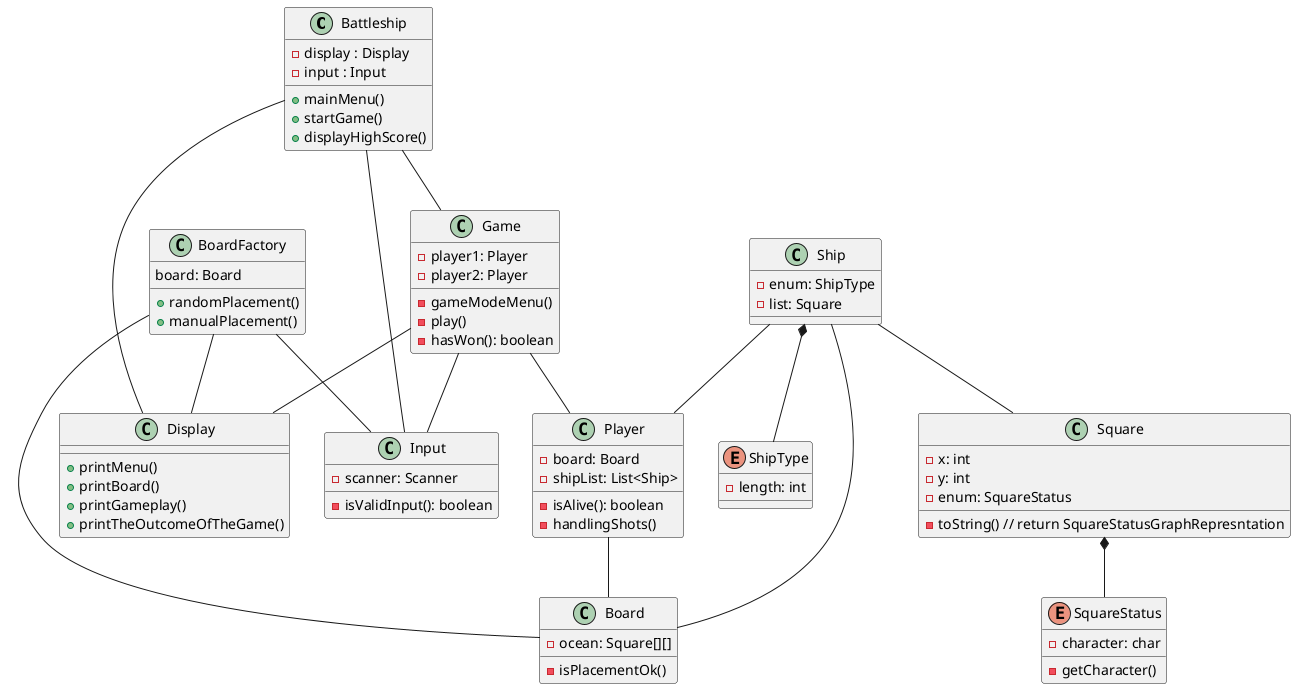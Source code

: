 @startuml

Battleship -- Display
Battleship -- Input
Battleship -- Game
class Battleship{
- display : Display
- input : Input
+ mainMenu()
+ startGame()
+ displayHighScore()
}

class Display{
+ printMenu()
+ printBoard()
+ printGameplay()
+ printTheOutcomeOfTheGame()
}

class Input{
- scanner: Scanner
- isValidInput(): boolean
}

Game -- Input
Game -- Display
Game -- Player
class Game{
- player1: Player
- player2: Player
- gameModeMenu()
- play()
- hasWon(): boolean
}
Player -- Board
class Player{
- board: Board
- shipList: List<Ship>
- isAlive(): boolean
- handlingShots()
}

BoardFactory -- Board
BoardFactory -- Input
BoardFactory -- Display
class BoardFactory{
board: Board
+ randomPlacement()
+ manualPlacement()
}

class Board{
- ocean: Square[][]
- isPlacementOk()
}

Ship -- Player
Ship -- Board
Ship -- Square
Ship *-- ShipType
class Ship{
- enum: ShipType
- list: Square
}

enum ShipType{
- length: int
}
Square *-- SquareStatus
class Square{
- x: int
- y: int
- enum: SquareStatus
- toString() // return SquareStatusGraphRepresntation
}

enum SquareStatus{
- character: char
- getCharacter()
}


@enduml